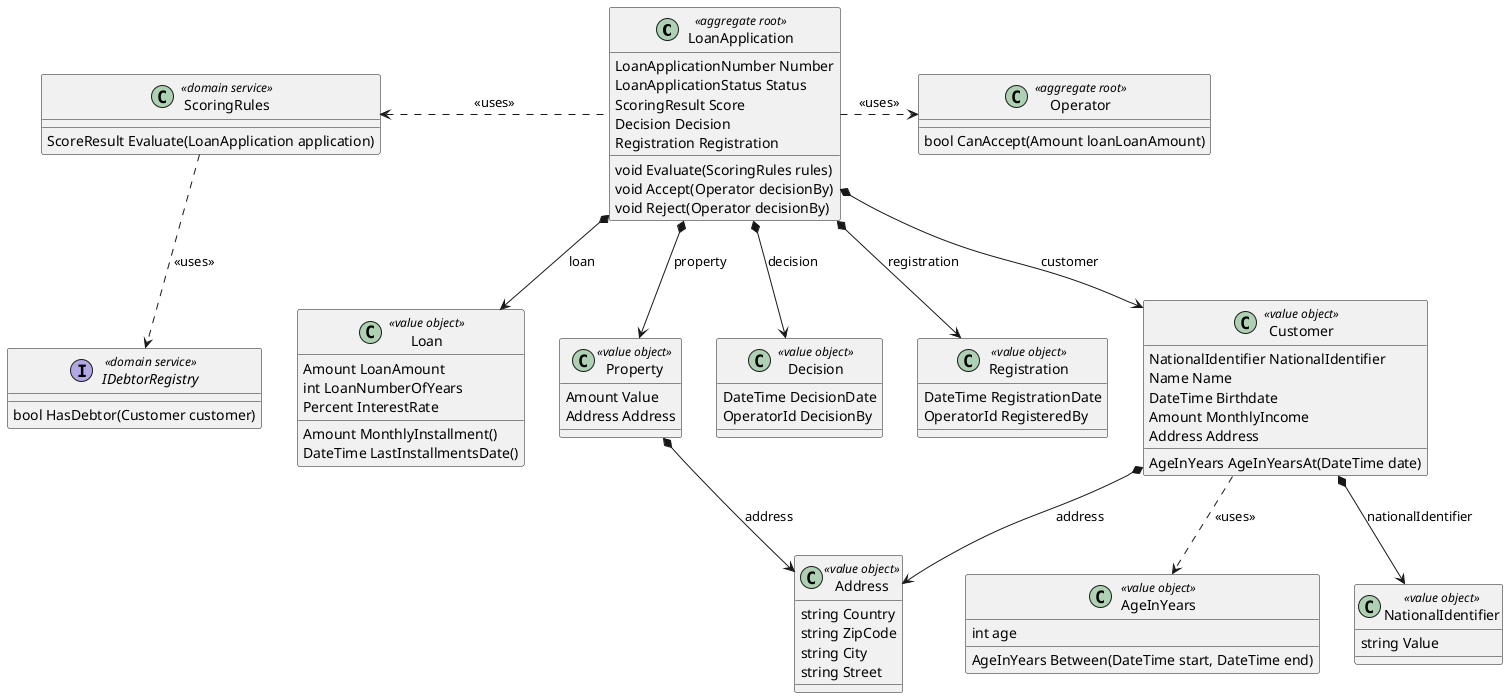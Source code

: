 @startuml

class LoanApplication <<aggregate root>> {
    LoanApplicationNumber Number
    LoanApplicationStatus Status
    ScoringResult Score
    Decision Decision
    Registration Registration
    
    void Evaluate(ScoringRules rules)
    void Accept(Operator decisionBy)
    void Reject(Operator decisionBy)
}

class Customer <<value object>> {
    NationalIdentifier NationalIdentifier
    Name Name
    DateTime Birthdate
    Amount MonthlyIncome
    Address Address
    AgeInYears AgeInYearsAt(DateTime date)
}
class Loan <<value object>> {
    Amount LoanAmount
    int LoanNumberOfYears
    Percent InterestRate

    Amount MonthlyInstallment()
    DateTime LastInstallmentsDate()
}

class Property <<value object>> {
    Amount Value
    Address Address
}
class Decision <<value object>>{
    DateTime DecisionDate
    OperatorId DecisionBy
}
class Registration <<value object>>{
    DateTime RegistrationDate
    OperatorId RegisteredBy
}
class Operator <<aggregate root>> {
    bool CanAccept(Amount loanLoanAmount)
}

class ScoringRules <<domain service>>{
ScoreResult Evaluate(LoanApplication application)
}
interface IDebtorRegistry <<domain service>>{
    bool HasDebtor(Customer customer)
}
class NationalIdentifier <<value object>>{
    string Value 
}
class Address <<value object>> {
    string Country 
    string ZipCode 
    string City 
    string Street
}
class AgeInYears <<value object>>{
    int age
    AgeInYears Between(DateTime start, DateTime end)
}

LoanApplication *--> Customer : customer
LoanApplication *--> Loan : loan
LoanApplication *--> Property : property
LoanApplication *--> Decision : decision
LoanApplication *--> Registration : registration
LoanApplication .left.>  ScoringRules : <<uses>>
LoanApplication .right.>  Operator : <<uses>>

ScoringRules    ..>  IDebtorRegistry : <<uses>>

Customer        *--> NationalIdentifier : nationalIdentifier
Customer        *--> Address :address
Customer        ..> AgeInYears : <<uses>>
Property        *--> Address :address

@enduml